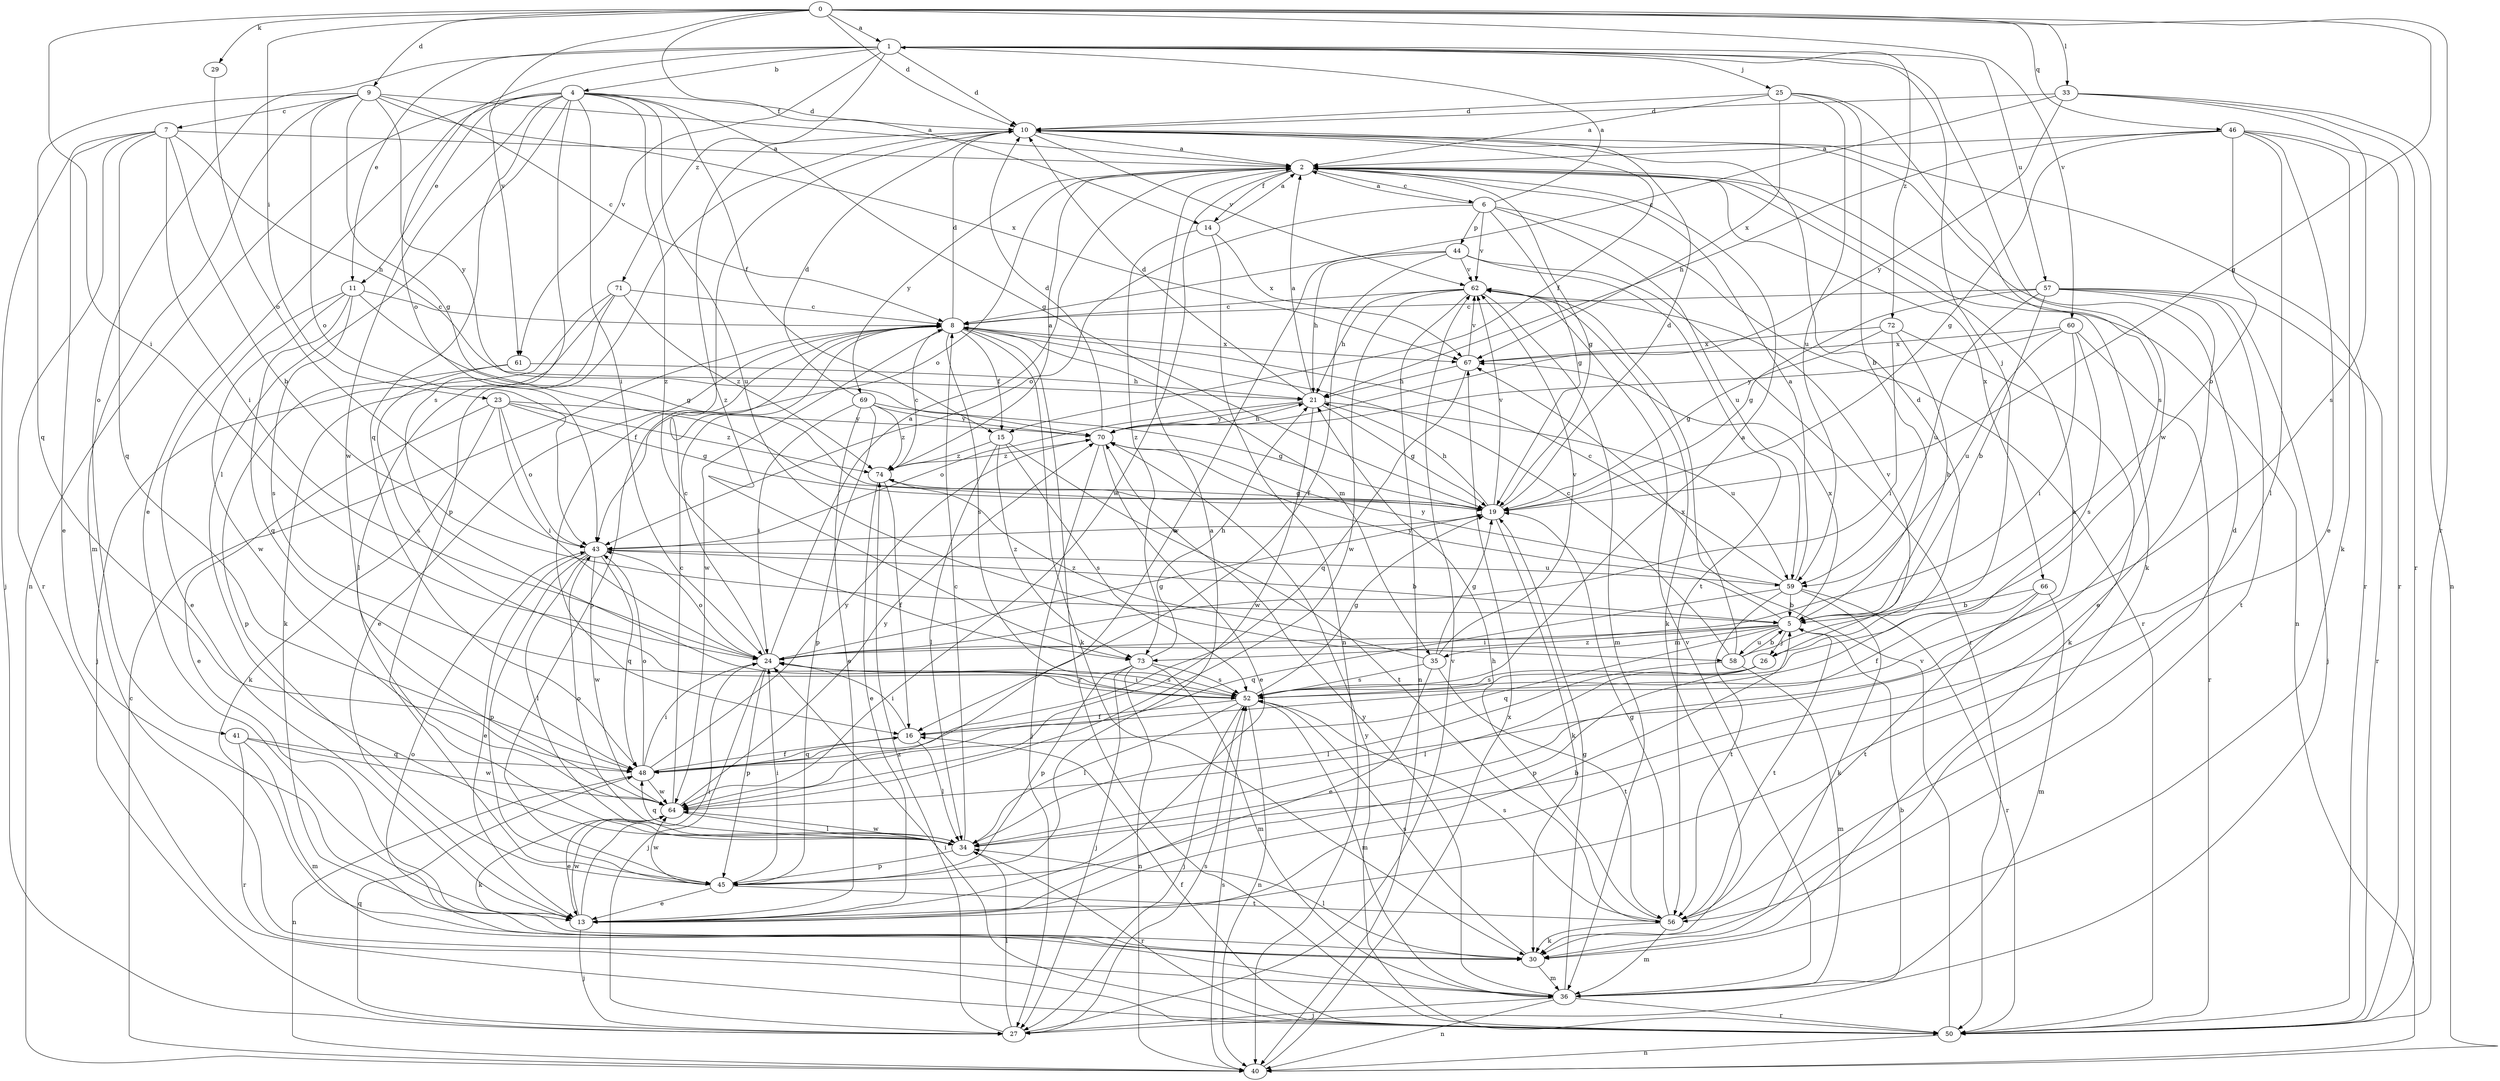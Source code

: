strict digraph  {
0;
1;
2;
4;
5;
6;
7;
8;
9;
10;
11;
13;
14;
15;
16;
19;
21;
23;
24;
25;
26;
27;
29;
30;
33;
34;
35;
36;
40;
41;
43;
44;
45;
46;
48;
50;
52;
56;
57;
58;
59;
60;
61;
62;
64;
66;
67;
69;
70;
71;
72;
73;
74;
0 -> 1  [label=a];
0 -> 9  [label=d];
0 -> 10  [label=d];
0 -> 14  [label=f];
0 -> 19  [label=g];
0 -> 23  [label=i];
0 -> 24  [label=i];
0 -> 29  [label=k];
0 -> 33  [label=l];
0 -> 46  [label=q];
0 -> 50  [label=r];
0 -> 60  [label=v];
0 -> 61  [label=v];
1 -> 4  [label=b];
1 -> 10  [label=d];
1 -> 11  [label=e];
1 -> 25  [label=j];
1 -> 26  [label=j];
1 -> 41  [label=o];
1 -> 43  [label=o];
1 -> 57  [label=u];
1 -> 61  [label=v];
1 -> 64  [label=w];
1 -> 71  [label=z];
1 -> 72  [label=z];
2 -> 6  [label=c];
2 -> 14  [label=f];
2 -> 19  [label=g];
2 -> 30  [label=k];
2 -> 40  [label=n];
2 -> 43  [label=o];
2 -> 64  [label=w];
2 -> 66  [label=x];
2 -> 69  [label=y];
4 -> 10  [label=d];
4 -> 11  [label=e];
4 -> 13  [label=e];
4 -> 15  [label=f];
4 -> 19  [label=g];
4 -> 24  [label=i];
4 -> 34  [label=l];
4 -> 40  [label=n];
4 -> 48  [label=q];
4 -> 52  [label=s];
4 -> 58  [label=u];
4 -> 64  [label=w];
4 -> 73  [label=z];
5 -> 24  [label=i];
5 -> 26  [label=j];
5 -> 35  [label=m];
5 -> 48  [label=q];
5 -> 56  [label=t];
5 -> 58  [label=u];
5 -> 67  [label=x];
5 -> 70  [label=y];
5 -> 73  [label=z];
6 -> 1  [label=a];
6 -> 2  [label=a];
6 -> 19  [label=g];
6 -> 43  [label=o];
6 -> 44  [label=p];
6 -> 50  [label=r];
6 -> 59  [label=u];
6 -> 62  [label=v];
7 -> 2  [label=a];
7 -> 5  [label=b];
7 -> 13  [label=e];
7 -> 21  [label=h];
7 -> 24  [label=i];
7 -> 27  [label=j];
7 -> 48  [label=q];
7 -> 50  [label=r];
8 -> 10  [label=d];
8 -> 13  [label=e];
8 -> 15  [label=f];
8 -> 30  [label=k];
8 -> 35  [label=m];
8 -> 45  [label=p];
8 -> 50  [label=r];
8 -> 52  [label=s];
8 -> 64  [label=w];
8 -> 67  [label=x];
9 -> 2  [label=a];
9 -> 7  [label=c];
9 -> 8  [label=c];
9 -> 19  [label=g];
9 -> 36  [label=m];
9 -> 43  [label=o];
9 -> 48  [label=q];
9 -> 67  [label=x];
9 -> 70  [label=y];
10 -> 2  [label=a];
10 -> 15  [label=f];
10 -> 16  [label=f];
10 -> 45  [label=p];
10 -> 50  [label=r];
10 -> 62  [label=v];
10 -> 73  [label=z];
11 -> 8  [label=c];
11 -> 13  [label=e];
11 -> 19  [label=g];
11 -> 48  [label=q];
11 -> 52  [label=s];
11 -> 64  [label=w];
13 -> 5  [label=b];
13 -> 24  [label=i];
13 -> 27  [label=j];
13 -> 64  [label=w];
14 -> 2  [label=a];
14 -> 40  [label=n];
14 -> 67  [label=x];
14 -> 73  [label=z];
15 -> 34  [label=l];
15 -> 52  [label=s];
15 -> 56  [label=t];
15 -> 73  [label=z];
15 -> 74  [label=z];
16 -> 24  [label=i];
16 -> 34  [label=l];
16 -> 48  [label=q];
19 -> 10  [label=d];
19 -> 21  [label=h];
19 -> 30  [label=k];
19 -> 43  [label=o];
19 -> 62  [label=v];
21 -> 2  [label=a];
21 -> 10  [label=d];
21 -> 19  [label=g];
21 -> 43  [label=o];
21 -> 59  [label=u];
21 -> 64  [label=w];
21 -> 70  [label=y];
23 -> 13  [label=e];
23 -> 19  [label=g];
23 -> 24  [label=i];
23 -> 30  [label=k];
23 -> 43  [label=o];
23 -> 70  [label=y];
23 -> 74  [label=z];
24 -> 2  [label=a];
24 -> 8  [label=c];
24 -> 19  [label=g];
24 -> 27  [label=j];
24 -> 43  [label=o];
24 -> 45  [label=p];
24 -> 52  [label=s];
25 -> 2  [label=a];
25 -> 5  [label=b];
25 -> 10  [label=d];
25 -> 52  [label=s];
25 -> 59  [label=u];
25 -> 67  [label=x];
26 -> 34  [label=l];
26 -> 45  [label=p];
26 -> 52  [label=s];
26 -> 62  [label=v];
27 -> 34  [label=l];
27 -> 48  [label=q];
27 -> 52  [label=s];
27 -> 62  [label=v];
27 -> 74  [label=z];
29 -> 43  [label=o];
30 -> 34  [label=l];
30 -> 36  [label=m];
30 -> 43  [label=o];
30 -> 52  [label=s];
33 -> 8  [label=c];
33 -> 10  [label=d];
33 -> 40  [label=n];
33 -> 50  [label=r];
33 -> 52  [label=s];
33 -> 70  [label=y];
34 -> 2  [label=a];
34 -> 8  [label=c];
34 -> 43  [label=o];
34 -> 45  [label=p];
34 -> 48  [label=q];
34 -> 50  [label=r];
34 -> 64  [label=w];
35 -> 13  [label=e];
35 -> 19  [label=g];
35 -> 52  [label=s];
35 -> 56  [label=t];
35 -> 62  [label=v];
35 -> 74  [label=z];
36 -> 5  [label=b];
36 -> 19  [label=g];
36 -> 27  [label=j];
36 -> 40  [label=n];
36 -> 50  [label=r];
36 -> 62  [label=v];
36 -> 70  [label=y];
40 -> 8  [label=c];
40 -> 52  [label=s];
40 -> 67  [label=x];
41 -> 36  [label=m];
41 -> 48  [label=q];
41 -> 50  [label=r];
41 -> 64  [label=w];
43 -> 5  [label=b];
43 -> 13  [label=e];
43 -> 34  [label=l];
43 -> 45  [label=p];
43 -> 48  [label=q];
43 -> 59  [label=u];
43 -> 64  [label=w];
44 -> 16  [label=f];
44 -> 21  [label=h];
44 -> 50  [label=r];
44 -> 56  [label=t];
44 -> 62  [label=v];
44 -> 64  [label=w];
45 -> 2  [label=a];
45 -> 13  [label=e];
45 -> 24  [label=i];
45 -> 56  [label=t];
45 -> 64  [label=w];
46 -> 2  [label=a];
46 -> 5  [label=b];
46 -> 13  [label=e];
46 -> 19  [label=g];
46 -> 21  [label=h];
46 -> 30  [label=k];
46 -> 34  [label=l];
46 -> 50  [label=r];
48 -> 16  [label=f];
48 -> 24  [label=i];
48 -> 40  [label=n];
48 -> 43  [label=o];
48 -> 64  [label=w];
48 -> 70  [label=y];
50 -> 16  [label=f];
50 -> 24  [label=i];
50 -> 40  [label=n];
50 -> 62  [label=v];
50 -> 70  [label=y];
52 -> 2  [label=a];
52 -> 16  [label=f];
52 -> 19  [label=g];
52 -> 24  [label=i];
52 -> 27  [label=j];
52 -> 34  [label=l];
52 -> 36  [label=m];
52 -> 40  [label=n];
56 -> 10  [label=d];
56 -> 19  [label=g];
56 -> 21  [label=h];
56 -> 30  [label=k];
56 -> 36  [label=m];
56 -> 52  [label=s];
57 -> 5  [label=b];
57 -> 8  [label=c];
57 -> 13  [label=e];
57 -> 19  [label=g];
57 -> 27  [label=j];
57 -> 50  [label=r];
57 -> 56  [label=t];
57 -> 59  [label=u];
58 -> 5  [label=b];
58 -> 8  [label=c];
58 -> 10  [label=d];
58 -> 34  [label=l];
58 -> 36  [label=m];
58 -> 67  [label=x];
59 -> 2  [label=a];
59 -> 5  [label=b];
59 -> 8  [label=c];
59 -> 30  [label=k];
59 -> 48  [label=q];
59 -> 50  [label=r];
59 -> 56  [label=t];
59 -> 70  [label=y];
60 -> 24  [label=i];
60 -> 50  [label=r];
60 -> 52  [label=s];
60 -> 59  [label=u];
60 -> 67  [label=x];
60 -> 70  [label=y];
61 -> 21  [label=h];
61 -> 45  [label=p];
61 -> 52  [label=s];
62 -> 8  [label=c];
62 -> 21  [label=h];
62 -> 30  [label=k];
62 -> 36  [label=m];
62 -> 40  [label=n];
62 -> 64  [label=w];
64 -> 8  [label=c];
64 -> 13  [label=e];
64 -> 30  [label=k];
64 -> 34  [label=l];
64 -> 70  [label=y];
66 -> 5  [label=b];
66 -> 16  [label=f];
66 -> 36  [label=m];
66 -> 56  [label=t];
67 -> 21  [label=h];
67 -> 48  [label=q];
67 -> 62  [label=v];
69 -> 10  [label=d];
69 -> 13  [label=e];
69 -> 19  [label=g];
69 -> 24  [label=i];
69 -> 45  [label=p];
69 -> 70  [label=y];
69 -> 74  [label=z];
70 -> 10  [label=d];
70 -> 13  [label=e];
70 -> 21  [label=h];
70 -> 27  [label=j];
70 -> 74  [label=z];
71 -> 8  [label=c];
71 -> 27  [label=j];
71 -> 30  [label=k];
71 -> 34  [label=l];
71 -> 74  [label=z];
72 -> 5  [label=b];
72 -> 19  [label=g];
72 -> 24  [label=i];
72 -> 30  [label=k];
72 -> 67  [label=x];
73 -> 21  [label=h];
73 -> 27  [label=j];
73 -> 36  [label=m];
73 -> 40  [label=n];
73 -> 45  [label=p];
73 -> 52  [label=s];
74 -> 2  [label=a];
74 -> 8  [label=c];
74 -> 13  [label=e];
74 -> 16  [label=f];
74 -> 19  [label=g];
}
